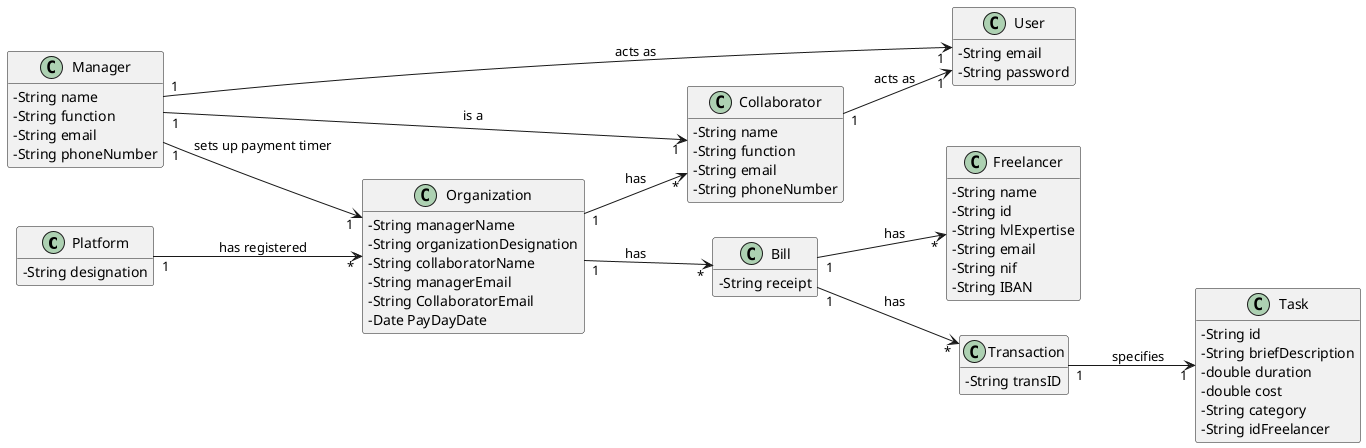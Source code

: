 @startuml
skinparam classAttributeIconSize 0
hide methods
left to right direction

class Platform {
  -String designation
}

class Organization {
  -String managerName
  -String organizationDesignation
  -String collaboratorName
  -String managerEmail
  -String CollaboratorEmail
  -Date PayDayDate
}

class Transaction {
  -String transID
}

class Task {
  -String id
  -String briefDescription
  -double duration
  -double cost
  -String category
  -String idFreelancer
}

class Freelancer {
  -String name
  -String id
  -String lvlExpertise
  -String email
  -String nif
  -String IBAN
}

class Collaborator {
  -String name
  -String function
  -String email
  -String phoneNumber
}

class Manager {
  -String name
  -String function
  -String email
  -String phoneNumber
}

class User {
  -String email
  -String password
}

class Bill {
  -String receipt
}


Platform "1" --> "*" Organization : has registered

Organization "1" --> "*" Collaborator : has

Manager "1" --> "1" Organization : sets up payment timer
Manager "1" --> "1" Collaborator : is a
Manager "1" --> "1" User : acts as

Collaborator "1" --> "1" User : acts as

Organization "1" --> "*" Bill : has
Bill "1" --> "*" Transaction : has
Bill "1" --> "*" Freelancer : has
Transaction "1" --> "1" Task : specifies
@enduml

